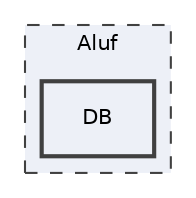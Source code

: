 digraph "C:/Users/user/OneDrive/REPOS/DavidkaBenAvraham/Katia/Aluf/DB"
{
 // LATEX_PDF_SIZE
  edge [fontname="Helvetica",fontsize="10",labelfontname="Helvetica",labelfontsize="10"];
  node [fontname="Helvetica",fontsize="10",shape=record];
  compound=true
  subgraph clusterdir_ed9cca3ff638ca45bfb2d6e153ca4178 {
    graph [ bgcolor="#edf0f7", pencolor="grey25", style="filled,dashed,", label="Aluf", fontname="Helvetica", fontsize="10", URL="dir_ed9cca3ff638ca45bfb2d6e153ca4178.html"]
  dir_54d4d71a2d545d7634c3ef93004bbbdf [shape=box, label="DB", style="filled,bold,", fillcolor="#edf0f7", color="grey25", URL="dir_54d4d71a2d545d7634c3ef93004bbbdf.html"];
  }
}
